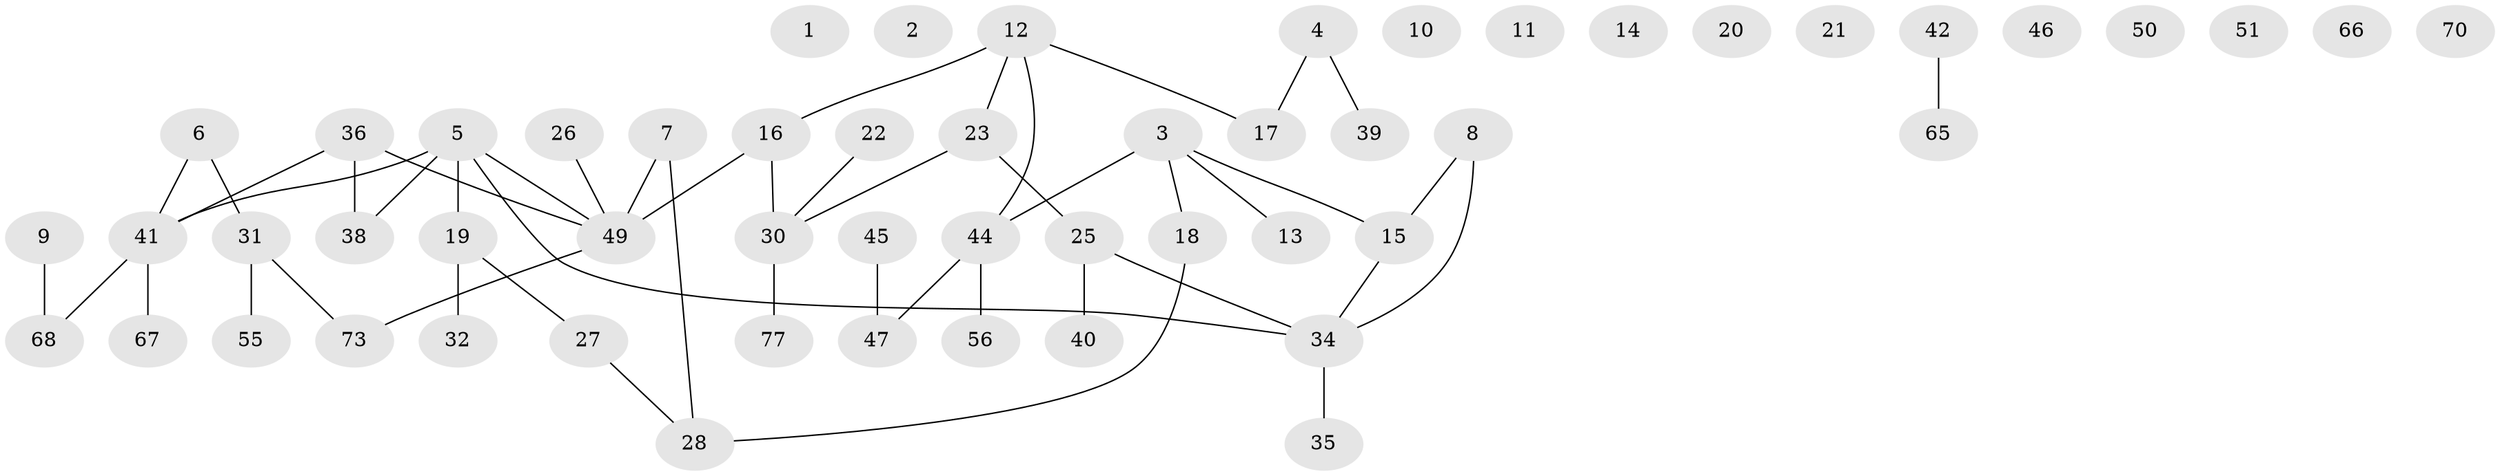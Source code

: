 // Generated by graph-tools (version 1.1) at 2025/23/03/03/25 07:23:25]
// undirected, 54 vertices, 49 edges
graph export_dot {
graph [start="1"]
  node [color=gray90,style=filled];
  1;
  2;
  3 [super="+62"];
  4 [super="+74"];
  5 [super="+69"];
  6 [super="+24"];
  7 [super="+33"];
  8;
  9;
  10;
  11;
  12 [super="+63"];
  13;
  14;
  15 [super="+29"];
  16;
  17;
  18;
  19 [super="+75"];
  20 [super="+48"];
  21;
  22;
  23 [super="+61"];
  25;
  26 [super="+72"];
  27;
  28 [super="+37"];
  30 [super="+59"];
  31 [super="+57"];
  32;
  34 [super="+60"];
  35;
  36 [super="+53"];
  38;
  39;
  40 [super="+64"];
  41 [super="+52"];
  42 [super="+43"];
  44 [super="+71"];
  45 [super="+58"];
  46;
  47 [super="+54"];
  49 [super="+76"];
  50;
  51;
  55;
  56;
  65;
  66;
  67;
  68;
  70;
  73;
  77;
  3 -- 18;
  3 -- 15;
  3 -- 44;
  3 -- 13;
  4 -- 17;
  4 -- 39;
  5 -- 34;
  5 -- 41;
  5 -- 49;
  5 -- 38;
  5 -- 19;
  6 -- 41;
  6 -- 31;
  7 -- 28;
  7 -- 49;
  8 -- 15;
  8 -- 34;
  9 -- 68;
  12 -- 17;
  12 -- 16;
  12 -- 23;
  12 -- 44;
  15 -- 34;
  16 -- 49;
  16 -- 30;
  18 -- 28;
  19 -- 27;
  19 -- 32;
  22 -- 30;
  23 -- 25;
  23 -- 30;
  25 -- 34;
  25 -- 40;
  26 -- 49;
  27 -- 28;
  30 -- 77;
  31 -- 73;
  31 -- 55;
  34 -- 35;
  36 -- 38;
  36 -- 41;
  36 -- 49;
  41 -- 68;
  41 -- 67;
  42 -- 65;
  44 -- 56;
  44 -- 47;
  45 -- 47;
  49 -- 73;
}
